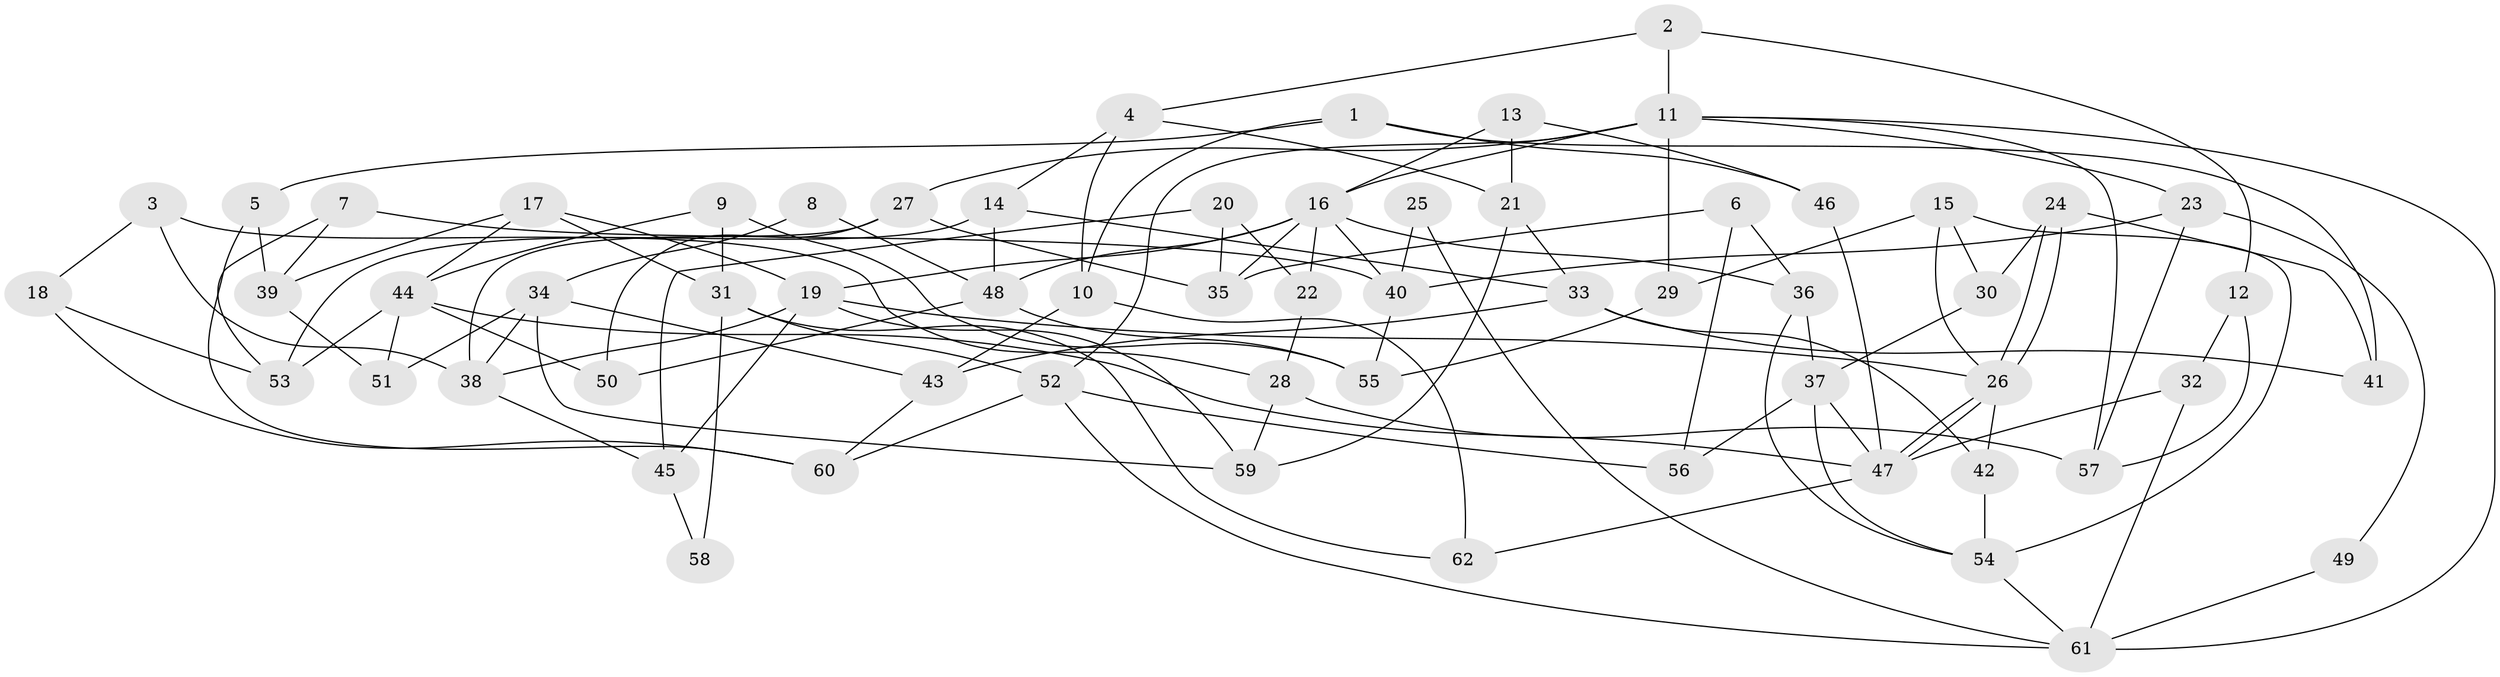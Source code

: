 // Generated by graph-tools (version 1.1) at 2025/35/03/09/25 02:35:59]
// undirected, 62 vertices, 124 edges
graph export_dot {
graph [start="1"]
  node [color=gray90,style=filled];
  1;
  2;
  3;
  4;
  5;
  6;
  7;
  8;
  9;
  10;
  11;
  12;
  13;
  14;
  15;
  16;
  17;
  18;
  19;
  20;
  21;
  22;
  23;
  24;
  25;
  26;
  27;
  28;
  29;
  30;
  31;
  32;
  33;
  34;
  35;
  36;
  37;
  38;
  39;
  40;
  41;
  42;
  43;
  44;
  45;
  46;
  47;
  48;
  49;
  50;
  51;
  52;
  53;
  54;
  55;
  56;
  57;
  58;
  59;
  60;
  61;
  62;
  1 -- 5;
  1 -- 46;
  1 -- 10;
  1 -- 41;
  2 -- 11;
  2 -- 4;
  2 -- 12;
  3 -- 28;
  3 -- 38;
  3 -- 18;
  4 -- 14;
  4 -- 10;
  4 -- 21;
  5 -- 60;
  5 -- 39;
  6 -- 36;
  6 -- 35;
  6 -- 56;
  7 -- 53;
  7 -- 39;
  7 -- 40;
  8 -- 48;
  8 -- 34;
  9 -- 31;
  9 -- 55;
  9 -- 44;
  10 -- 62;
  10 -- 43;
  11 -- 61;
  11 -- 16;
  11 -- 23;
  11 -- 27;
  11 -- 29;
  11 -- 52;
  11 -- 57;
  12 -- 57;
  12 -- 32;
  13 -- 16;
  13 -- 21;
  13 -- 46;
  14 -- 48;
  14 -- 33;
  14 -- 53;
  15 -- 26;
  15 -- 54;
  15 -- 29;
  15 -- 30;
  16 -- 35;
  16 -- 36;
  16 -- 19;
  16 -- 22;
  16 -- 40;
  16 -- 48;
  17 -- 44;
  17 -- 19;
  17 -- 31;
  17 -- 39;
  18 -- 53;
  18 -- 60;
  19 -- 26;
  19 -- 38;
  19 -- 45;
  19 -- 59;
  20 -- 22;
  20 -- 45;
  20 -- 35;
  21 -- 59;
  21 -- 33;
  22 -- 28;
  23 -- 40;
  23 -- 49;
  23 -- 57;
  24 -- 26;
  24 -- 26;
  24 -- 41;
  24 -- 30;
  25 -- 61;
  25 -- 40;
  26 -- 47;
  26 -- 47;
  26 -- 42;
  27 -- 50;
  27 -- 35;
  27 -- 38;
  28 -- 59;
  28 -- 57;
  29 -- 55;
  30 -- 37;
  31 -- 52;
  31 -- 58;
  31 -- 62;
  32 -- 47;
  32 -- 61;
  33 -- 43;
  33 -- 41;
  33 -- 42;
  34 -- 43;
  34 -- 38;
  34 -- 51;
  34 -- 59;
  36 -- 37;
  36 -- 54;
  37 -- 54;
  37 -- 47;
  37 -- 56;
  38 -- 45;
  39 -- 51;
  40 -- 55;
  42 -- 54;
  43 -- 60;
  44 -- 47;
  44 -- 50;
  44 -- 51;
  44 -- 53;
  45 -- 58;
  46 -- 47;
  47 -- 62;
  48 -- 55;
  48 -- 50;
  49 -- 61;
  52 -- 56;
  52 -- 60;
  52 -- 61;
  54 -- 61;
}
